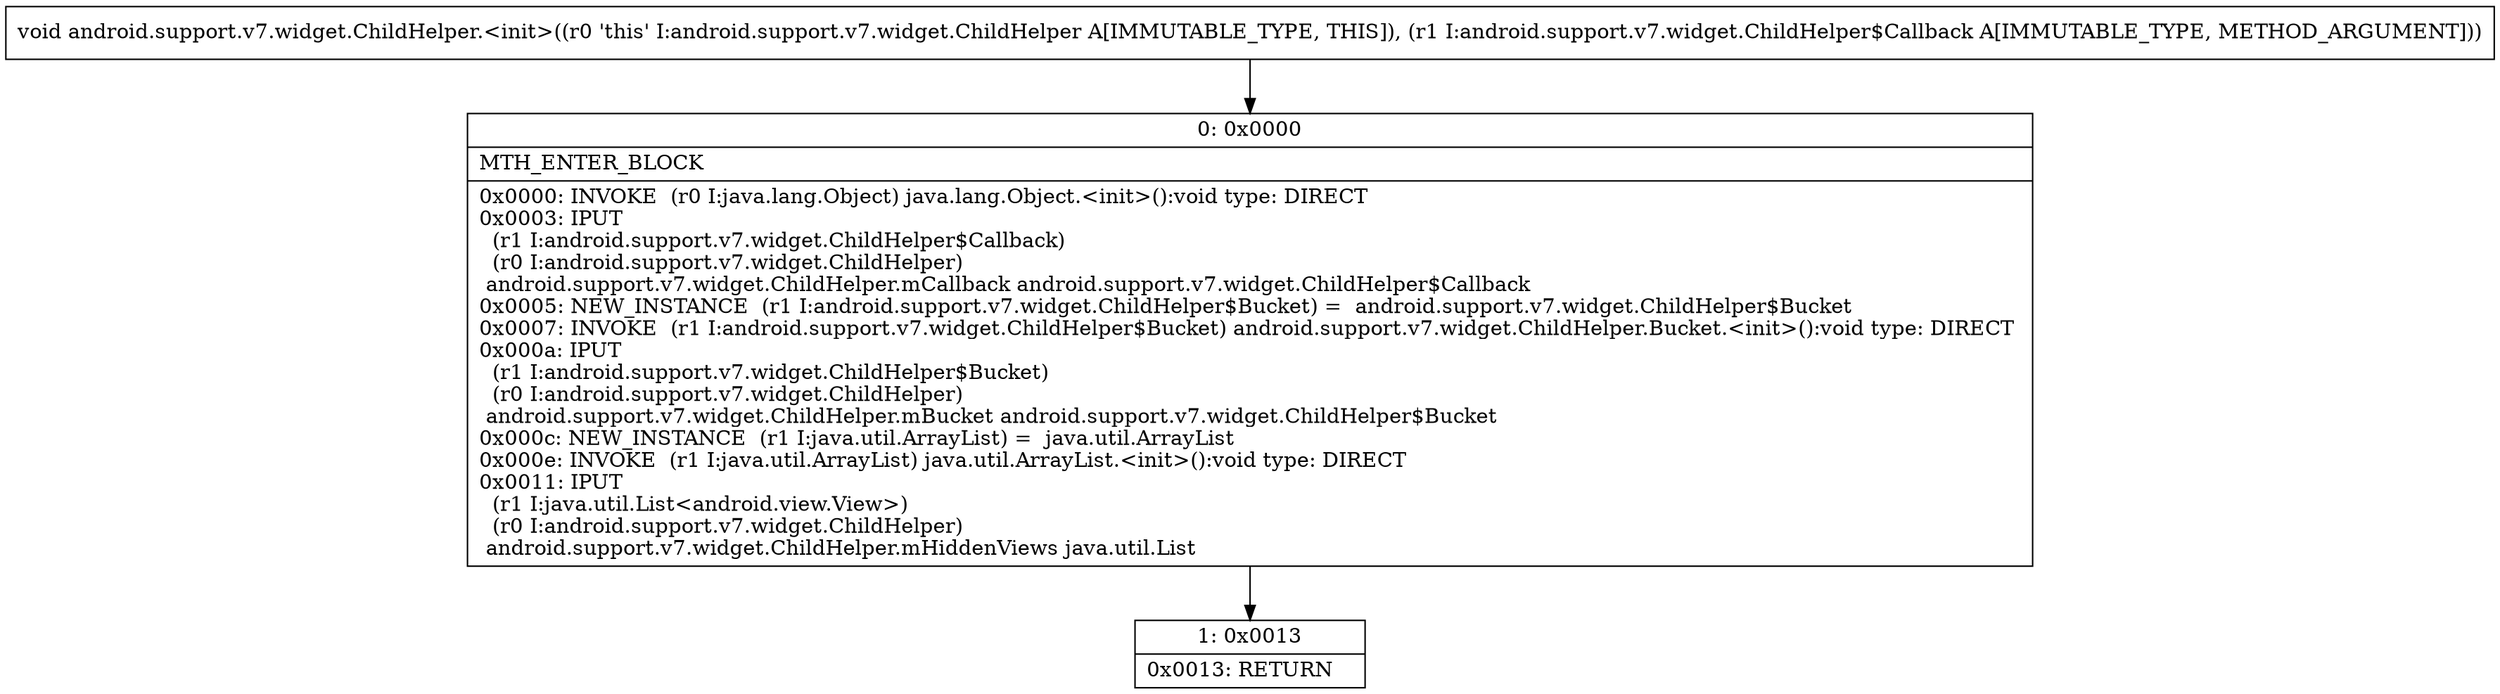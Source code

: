 digraph "CFG forandroid.support.v7.widget.ChildHelper.\<init\>(Landroid\/support\/v7\/widget\/ChildHelper$Callback;)V" {
Node_0 [shape=record,label="{0\:\ 0x0000|MTH_ENTER_BLOCK\l|0x0000: INVOKE  (r0 I:java.lang.Object) java.lang.Object.\<init\>():void type: DIRECT \l0x0003: IPUT  \l  (r1 I:android.support.v7.widget.ChildHelper$Callback)\l  (r0 I:android.support.v7.widget.ChildHelper)\l android.support.v7.widget.ChildHelper.mCallback android.support.v7.widget.ChildHelper$Callback \l0x0005: NEW_INSTANCE  (r1 I:android.support.v7.widget.ChildHelper$Bucket) =  android.support.v7.widget.ChildHelper$Bucket \l0x0007: INVOKE  (r1 I:android.support.v7.widget.ChildHelper$Bucket) android.support.v7.widget.ChildHelper.Bucket.\<init\>():void type: DIRECT \l0x000a: IPUT  \l  (r1 I:android.support.v7.widget.ChildHelper$Bucket)\l  (r0 I:android.support.v7.widget.ChildHelper)\l android.support.v7.widget.ChildHelper.mBucket android.support.v7.widget.ChildHelper$Bucket \l0x000c: NEW_INSTANCE  (r1 I:java.util.ArrayList) =  java.util.ArrayList \l0x000e: INVOKE  (r1 I:java.util.ArrayList) java.util.ArrayList.\<init\>():void type: DIRECT \l0x0011: IPUT  \l  (r1 I:java.util.List\<android.view.View\>)\l  (r0 I:android.support.v7.widget.ChildHelper)\l android.support.v7.widget.ChildHelper.mHiddenViews java.util.List \l}"];
Node_1 [shape=record,label="{1\:\ 0x0013|0x0013: RETURN   \l}"];
MethodNode[shape=record,label="{void android.support.v7.widget.ChildHelper.\<init\>((r0 'this' I:android.support.v7.widget.ChildHelper A[IMMUTABLE_TYPE, THIS]), (r1 I:android.support.v7.widget.ChildHelper$Callback A[IMMUTABLE_TYPE, METHOD_ARGUMENT])) }"];
MethodNode -> Node_0;
Node_0 -> Node_1;
}

